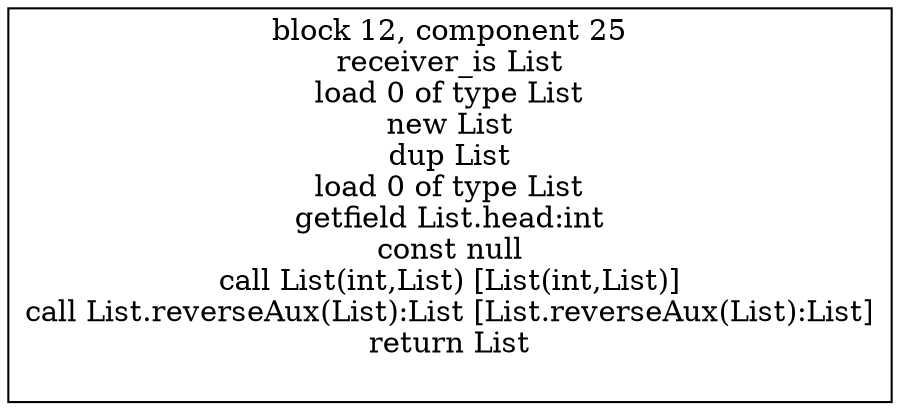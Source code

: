 digraph "List.reverseAcc():List" {
size = "11,7.5";
codeblock_12 [ shape = box, label = "block 12, component 25\nreceiver_is List\nload 0 of type List\nnew List\ndup List\nload 0 of type List\ngetfield List.head:int\nconst null\ncall List(int,List) [List(int,List)]\ncall List.reverseAux(List):List [List.reverseAux(List):List]\nreturn List\n\n"];
}